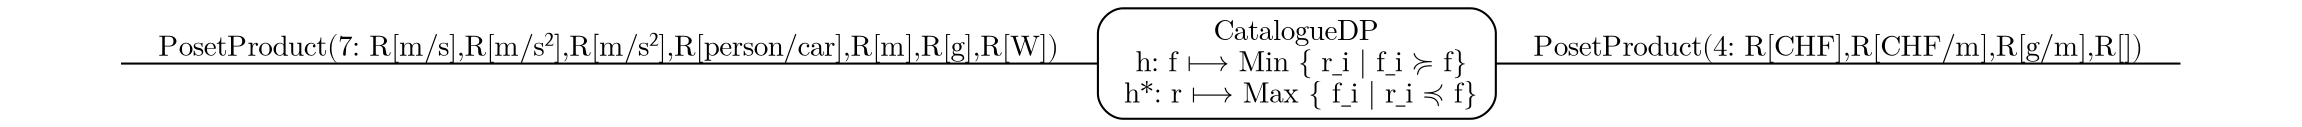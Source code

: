 digraph G { 

                graph [fontname = "STIX Two Math"];
                 node [fontname = "STIX Two Math"];
                 edge [fontname = "STIX Two Math"];
                rankdir=LR;
   node1 [shape="plaintext",label=""];
   
   node2 [shape="box",style="rounded",label="CatalogueDP\n h: f ⟼ Min { r_i | f_i ≽ f}\n h*: r ⟼ Max { f_i | r_i ≼ f}"];
   
   node3 [shape="plaintext",label=""];
   
   node1->node2 [label="PosetProduct(7: R[m/s],R[m/s²],R[m/s²],R[person/car],R[m],R[g],R[W])",arrowhead="none"];
   node2->node3 [label="PosetProduct(4: R[CHF],R[CHF/m],R[g/m],R[])",arrowhead="none"];
   }
